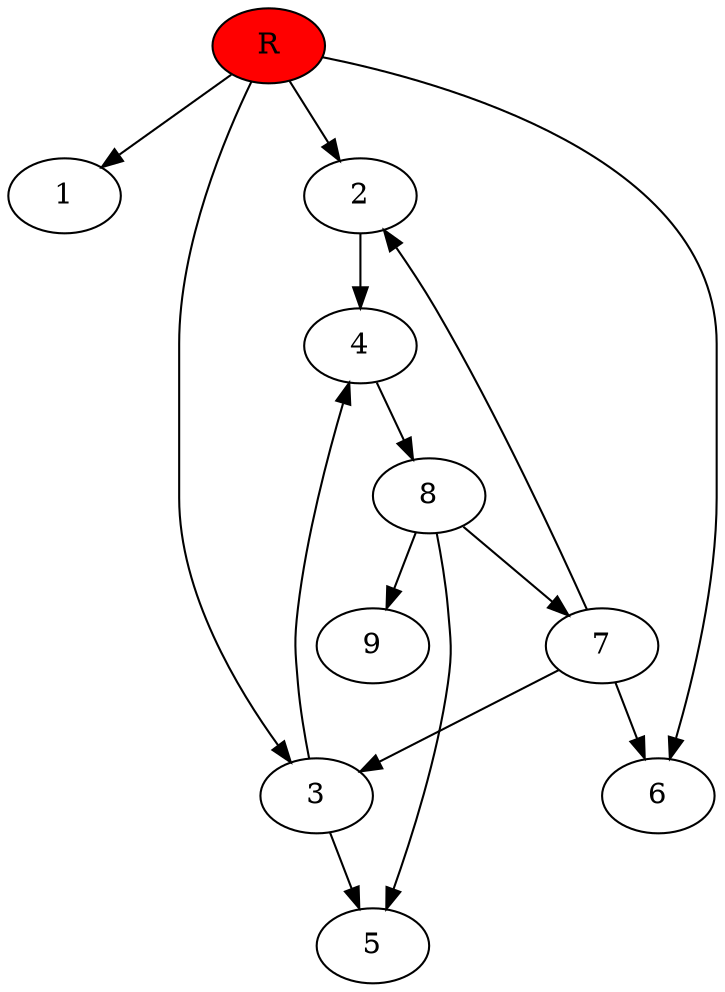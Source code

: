 digraph prb30106 {
	1
	2
	3
	4
	5
	6
	7
	8
	R [fillcolor="#ff0000" style=filled]
	2 -> 4
	3 -> 4
	3 -> 5
	4 -> 8
	7 -> 2
	7 -> 3
	7 -> 6
	8 -> 5
	8 -> 7
	8 -> 9
	R -> 1
	R -> 2
	R -> 3
	R -> 6
}
